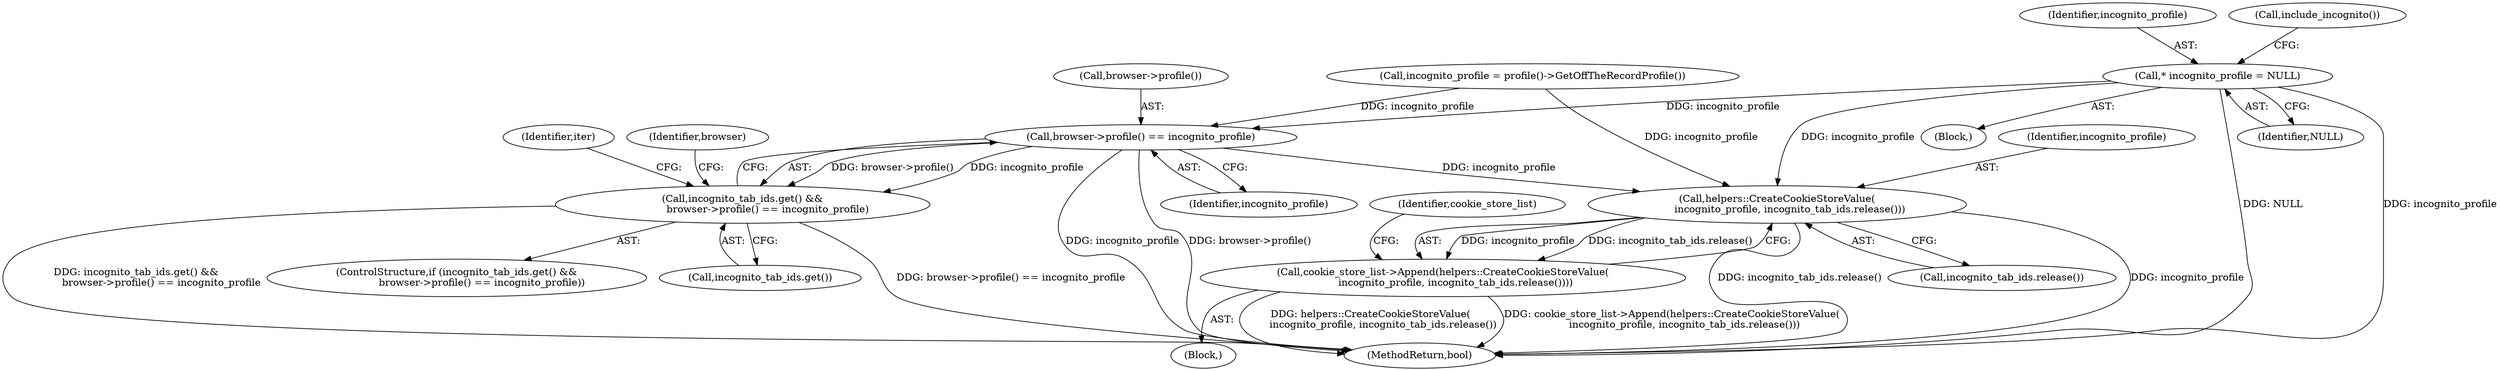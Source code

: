 digraph "0_Chrome_b7e899141194fa27d55a990e38ae8bdcc5183a90_5@pointer" {
"1000110" [label="(Call,* incognito_profile = NULL)"];
"1000153" [label="(Call,browser->profile() == incognito_profile)"];
"1000151" [label="(Call,incognito_tab_ids.get() &&\n                browser->profile() == incognito_profile)"];
"1000182" [label="(Call,helpers::CreateCookieStoreValue(\n        incognito_profile, incognito_tab_ids.release()))"];
"1000181" [label="(Call,cookie_store_list->Append(helpers::CreateCookieStoreValue(\n        incognito_profile, incognito_tab_ids.release())))"];
"1000150" [label="(ControlStructure,if (incognito_tab_ids.get() &&\n                browser->profile() == incognito_profile))"];
"1000112" [label="(Identifier,NULL)"];
"1000117" [label="(Call,incognito_profile = profile()->GetOffTheRecordProfile())"];
"1000101" [label="(Block,)"];
"1000182" [label="(Call,helpers::CreateCookieStoreValue(\n        incognito_profile, incognito_tab_ids.release()))"];
"1000155" [label="(Identifier,incognito_profile)"];
"1000111" [label="(Identifier,incognito_profile)"];
"1000181" [label="(Call,cookie_store_list->Append(helpers::CreateCookieStoreValue(\n        incognito_profile, incognito_tab_ids.release())))"];
"1000110" [label="(Call,* incognito_profile = NULL)"];
"1000186" [label="(Identifier,cookie_store_list)"];
"1000180" [label="(Block,)"];
"1000115" [label="(Call,include_incognito())"];
"1000153" [label="(Call,browser->profile() == incognito_profile)"];
"1000189" [label="(MethodReturn,bool)"];
"1000184" [label="(Call,incognito_tab_ids.release())"];
"1000158" [label="(Identifier,browser)"];
"1000134" [label="(Identifier,iter)"];
"1000151" [label="(Call,incognito_tab_ids.get() &&\n                browser->profile() == incognito_profile)"];
"1000152" [label="(Call,incognito_tab_ids.get())"];
"1000154" [label="(Call,browser->profile())"];
"1000183" [label="(Identifier,incognito_profile)"];
"1000110" -> "1000101"  [label="AST: "];
"1000110" -> "1000112"  [label="CFG: "];
"1000111" -> "1000110"  [label="AST: "];
"1000112" -> "1000110"  [label="AST: "];
"1000115" -> "1000110"  [label="CFG: "];
"1000110" -> "1000189"  [label="DDG: NULL"];
"1000110" -> "1000189"  [label="DDG: incognito_profile"];
"1000110" -> "1000153"  [label="DDG: incognito_profile"];
"1000110" -> "1000182"  [label="DDG: incognito_profile"];
"1000153" -> "1000151"  [label="AST: "];
"1000153" -> "1000155"  [label="CFG: "];
"1000154" -> "1000153"  [label="AST: "];
"1000155" -> "1000153"  [label="AST: "];
"1000151" -> "1000153"  [label="CFG: "];
"1000153" -> "1000189"  [label="DDG: browser->profile()"];
"1000153" -> "1000189"  [label="DDG: incognito_profile"];
"1000153" -> "1000151"  [label="DDG: browser->profile()"];
"1000153" -> "1000151"  [label="DDG: incognito_profile"];
"1000117" -> "1000153"  [label="DDG: incognito_profile"];
"1000153" -> "1000182"  [label="DDG: incognito_profile"];
"1000151" -> "1000150"  [label="AST: "];
"1000151" -> "1000152"  [label="CFG: "];
"1000152" -> "1000151"  [label="AST: "];
"1000158" -> "1000151"  [label="CFG: "];
"1000134" -> "1000151"  [label="CFG: "];
"1000151" -> "1000189"  [label="DDG: incognito_tab_ids.get() &&\n                browser->profile() == incognito_profile"];
"1000151" -> "1000189"  [label="DDG: browser->profile() == incognito_profile"];
"1000182" -> "1000181"  [label="AST: "];
"1000182" -> "1000184"  [label="CFG: "];
"1000183" -> "1000182"  [label="AST: "];
"1000184" -> "1000182"  [label="AST: "];
"1000181" -> "1000182"  [label="CFG: "];
"1000182" -> "1000189"  [label="DDG: incognito_tab_ids.release()"];
"1000182" -> "1000189"  [label="DDG: incognito_profile"];
"1000182" -> "1000181"  [label="DDG: incognito_profile"];
"1000182" -> "1000181"  [label="DDG: incognito_tab_ids.release()"];
"1000117" -> "1000182"  [label="DDG: incognito_profile"];
"1000181" -> "1000180"  [label="AST: "];
"1000186" -> "1000181"  [label="CFG: "];
"1000181" -> "1000189"  [label="DDG: cookie_store_list->Append(helpers::CreateCookieStoreValue(\n        incognito_profile, incognito_tab_ids.release()))"];
"1000181" -> "1000189"  [label="DDG: helpers::CreateCookieStoreValue(\n        incognito_profile, incognito_tab_ids.release())"];
}
